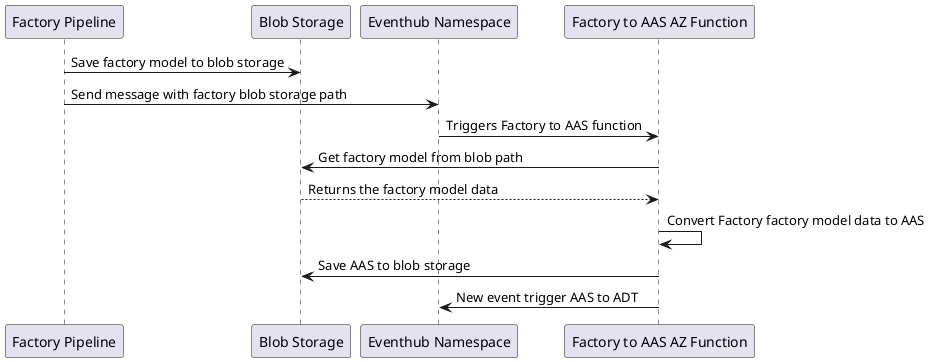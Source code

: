 @startuml
"Factory Pipeline" -> "Blob Storage": Save factory model to blob storage
"Factory Pipeline" -> "Eventhub Namespace": Send message with factory blob storage path
"Eventhub Namespace" -> "Factory to AAS AZ Function": Triggers Factory to AAS function
"Factory to AAS AZ Function" -> "Blob Storage": Get factory model from blob path
"Blob Storage" --> "Factory to AAS AZ Function": Returns the factory model data
"Factory to AAS AZ Function" -> "Factory to AAS AZ Function": Convert Factory factory model data to AAS
"Factory to AAS AZ Function" -> "Blob Storage": Save AAS to blob storage
"Factory to AAS AZ Function" -> "Eventhub Namespace": New event trigger AAS to ADT
@enduml